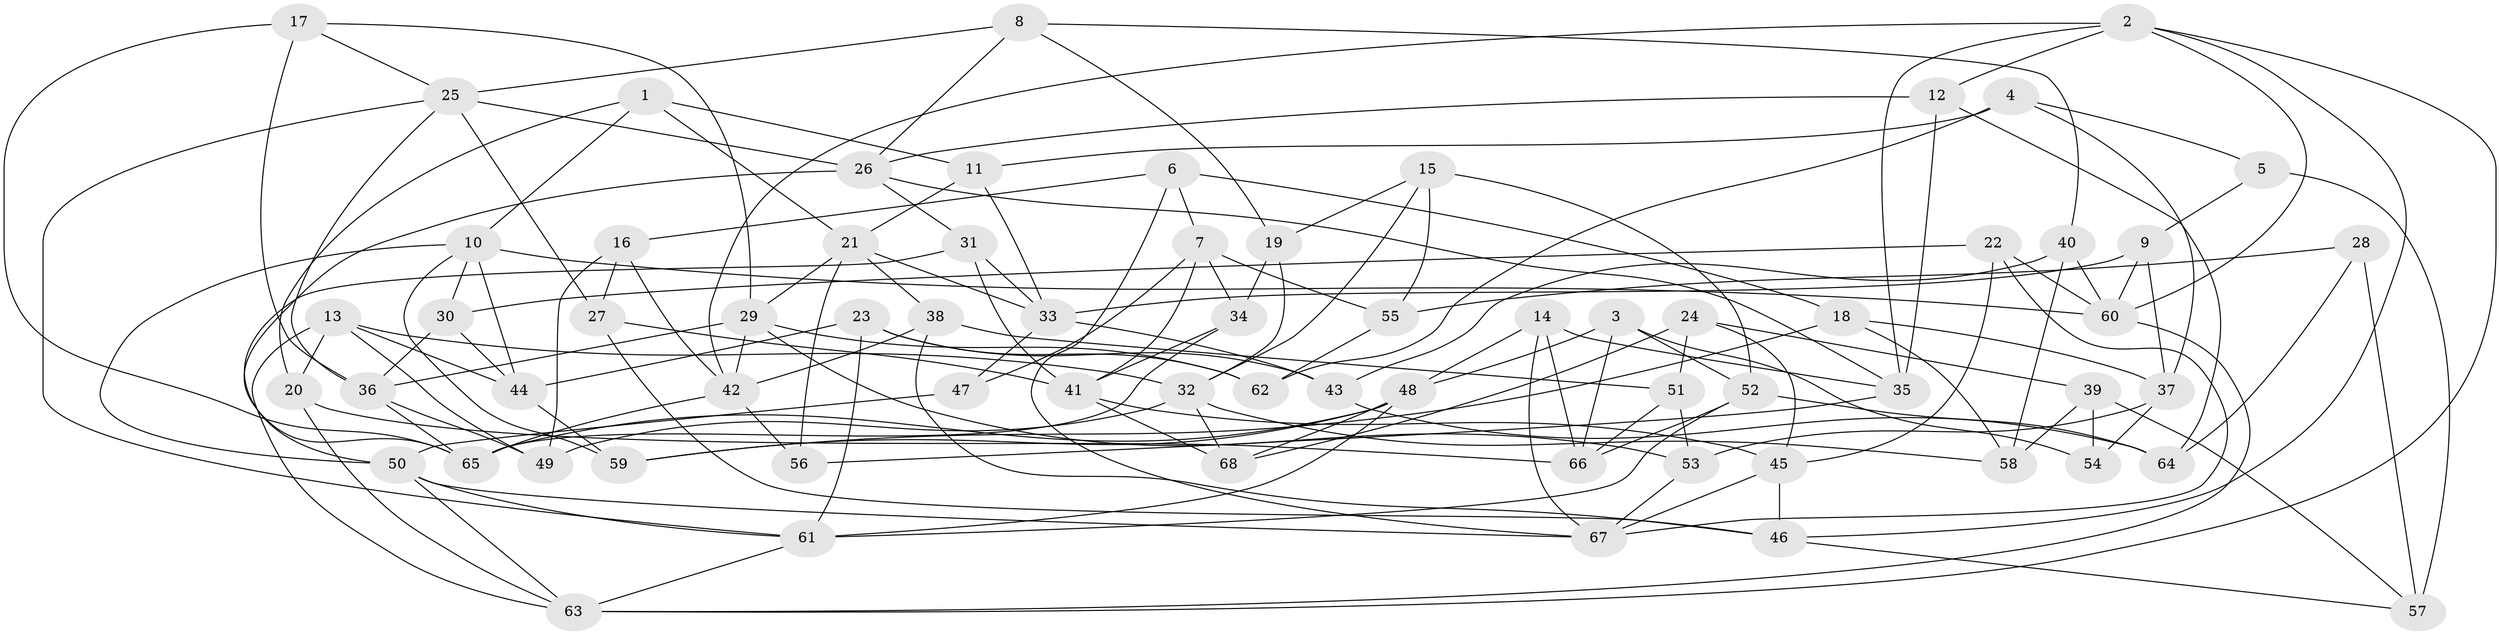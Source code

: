 // original degree distribution, {4: 1.0}
// Generated by graph-tools (version 1.1) at 2025/38/03/04/25 23:38:13]
// undirected, 68 vertices, 156 edges
graph export_dot {
  node [color=gray90,style=filled];
  1;
  2;
  3;
  4;
  5;
  6;
  7;
  8;
  9;
  10;
  11;
  12;
  13;
  14;
  15;
  16;
  17;
  18;
  19;
  20;
  21;
  22;
  23;
  24;
  25;
  26;
  27;
  28;
  29;
  30;
  31;
  32;
  33;
  34;
  35;
  36;
  37;
  38;
  39;
  40;
  41;
  42;
  43;
  44;
  45;
  46;
  47;
  48;
  49;
  50;
  51;
  52;
  53;
  54;
  55;
  56;
  57;
  58;
  59;
  60;
  61;
  62;
  63;
  64;
  65;
  66;
  67;
  68;
  1 -- 10 [weight=1.0];
  1 -- 11 [weight=1.0];
  1 -- 20 [weight=1.0];
  1 -- 21 [weight=1.0];
  2 -- 12 [weight=1.0];
  2 -- 35 [weight=1.0];
  2 -- 42 [weight=1.0];
  2 -- 46 [weight=1.0];
  2 -- 60 [weight=1.0];
  2 -- 63 [weight=1.0];
  3 -- 48 [weight=1.0];
  3 -- 52 [weight=1.0];
  3 -- 54 [weight=1.0];
  3 -- 66 [weight=1.0];
  4 -- 5 [weight=1.0];
  4 -- 11 [weight=1.0];
  4 -- 37 [weight=1.0];
  4 -- 62 [weight=1.0];
  5 -- 9 [weight=1.0];
  5 -- 57 [weight=2.0];
  6 -- 7 [weight=1.0];
  6 -- 16 [weight=1.0];
  6 -- 18 [weight=1.0];
  6 -- 67 [weight=1.0];
  7 -- 34 [weight=1.0];
  7 -- 41 [weight=1.0];
  7 -- 47 [weight=2.0];
  7 -- 55 [weight=1.0];
  8 -- 19 [weight=1.0];
  8 -- 25 [weight=1.0];
  8 -- 26 [weight=1.0];
  8 -- 40 [weight=1.0];
  9 -- 33 [weight=1.0];
  9 -- 37 [weight=1.0];
  9 -- 60 [weight=1.0];
  10 -- 30 [weight=1.0];
  10 -- 44 [weight=1.0];
  10 -- 50 [weight=1.0];
  10 -- 59 [weight=1.0];
  10 -- 60 [weight=1.0];
  11 -- 21 [weight=1.0];
  11 -- 33 [weight=1.0];
  12 -- 26 [weight=1.0];
  12 -- 35 [weight=1.0];
  12 -- 64 [weight=1.0];
  13 -- 20 [weight=1.0];
  13 -- 32 [weight=1.0];
  13 -- 44 [weight=2.0];
  13 -- 49 [weight=1.0];
  13 -- 63 [weight=1.0];
  14 -- 35 [weight=1.0];
  14 -- 48 [weight=1.0];
  14 -- 66 [weight=1.0];
  14 -- 67 [weight=1.0];
  15 -- 19 [weight=1.0];
  15 -- 32 [weight=1.0];
  15 -- 52 [weight=1.0];
  15 -- 55 [weight=1.0];
  16 -- 27 [weight=1.0];
  16 -- 42 [weight=1.0];
  16 -- 49 [weight=1.0];
  17 -- 25 [weight=1.0];
  17 -- 29 [weight=1.0];
  17 -- 36 [weight=1.0];
  17 -- 65 [weight=1.0];
  18 -- 37 [weight=1.0];
  18 -- 58 [weight=1.0];
  18 -- 59 [weight=1.0];
  19 -- 32 [weight=1.0];
  19 -- 34 [weight=1.0];
  20 -- 63 [weight=1.0];
  20 -- 66 [weight=1.0];
  21 -- 29 [weight=1.0];
  21 -- 33 [weight=1.0];
  21 -- 38 [weight=1.0];
  21 -- 56 [weight=1.0];
  22 -- 30 [weight=1.0];
  22 -- 45 [weight=1.0];
  22 -- 60 [weight=1.0];
  22 -- 67 [weight=1.0];
  23 -- 43 [weight=1.0];
  23 -- 44 [weight=1.0];
  23 -- 61 [weight=1.0];
  23 -- 62 [weight=1.0];
  24 -- 39 [weight=1.0];
  24 -- 45 [weight=1.0];
  24 -- 51 [weight=1.0];
  24 -- 68 [weight=1.0];
  25 -- 26 [weight=1.0];
  25 -- 27 [weight=1.0];
  25 -- 36 [weight=1.0];
  25 -- 61 [weight=1.0];
  26 -- 31 [weight=1.0];
  26 -- 35 [weight=1.0];
  26 -- 65 [weight=1.0];
  27 -- 41 [weight=1.0];
  27 -- 46 [weight=1.0];
  28 -- 55 [weight=1.0];
  28 -- 57 [weight=2.0];
  28 -- 64 [weight=1.0];
  29 -- 36 [weight=1.0];
  29 -- 42 [weight=1.0];
  29 -- 53 [weight=1.0];
  29 -- 62 [weight=1.0];
  30 -- 36 [weight=1.0];
  30 -- 44 [weight=1.0];
  31 -- 33 [weight=1.0];
  31 -- 41 [weight=1.0];
  31 -- 50 [weight=1.0];
  32 -- 49 [weight=1.0];
  32 -- 58 [weight=1.0];
  32 -- 68 [weight=1.0];
  33 -- 43 [weight=1.0];
  33 -- 47 [weight=1.0];
  34 -- 41 [weight=1.0];
  34 -- 65 [weight=1.0];
  35 -- 56 [weight=2.0];
  36 -- 49 [weight=1.0];
  36 -- 65 [weight=1.0];
  37 -- 53 [weight=1.0];
  37 -- 54 [weight=2.0];
  38 -- 42 [weight=1.0];
  38 -- 46 [weight=1.0];
  38 -- 51 [weight=1.0];
  39 -- 54 [weight=1.0];
  39 -- 57 [weight=1.0];
  39 -- 58 [weight=1.0];
  40 -- 43 [weight=1.0];
  40 -- 58 [weight=1.0];
  40 -- 60 [weight=1.0];
  41 -- 45 [weight=1.0];
  41 -- 68 [weight=1.0];
  42 -- 56 [weight=1.0];
  42 -- 65 [weight=1.0];
  43 -- 64 [weight=1.0];
  44 -- 59 [weight=1.0];
  45 -- 46 [weight=2.0];
  45 -- 67 [weight=1.0];
  46 -- 57 [weight=1.0];
  47 -- 50 [weight=1.0];
  48 -- 59 [weight=1.0];
  48 -- 61 [weight=1.0];
  48 -- 65 [weight=1.0];
  48 -- 68 [weight=1.0];
  50 -- 61 [weight=1.0];
  50 -- 63 [weight=1.0];
  50 -- 67 [weight=1.0];
  51 -- 53 [weight=1.0];
  51 -- 66 [weight=1.0];
  52 -- 61 [weight=1.0];
  52 -- 64 [weight=1.0];
  52 -- 66 [weight=2.0];
  53 -- 67 [weight=1.0];
  55 -- 62 [weight=1.0];
  60 -- 63 [weight=1.0];
  61 -- 63 [weight=1.0];
}
